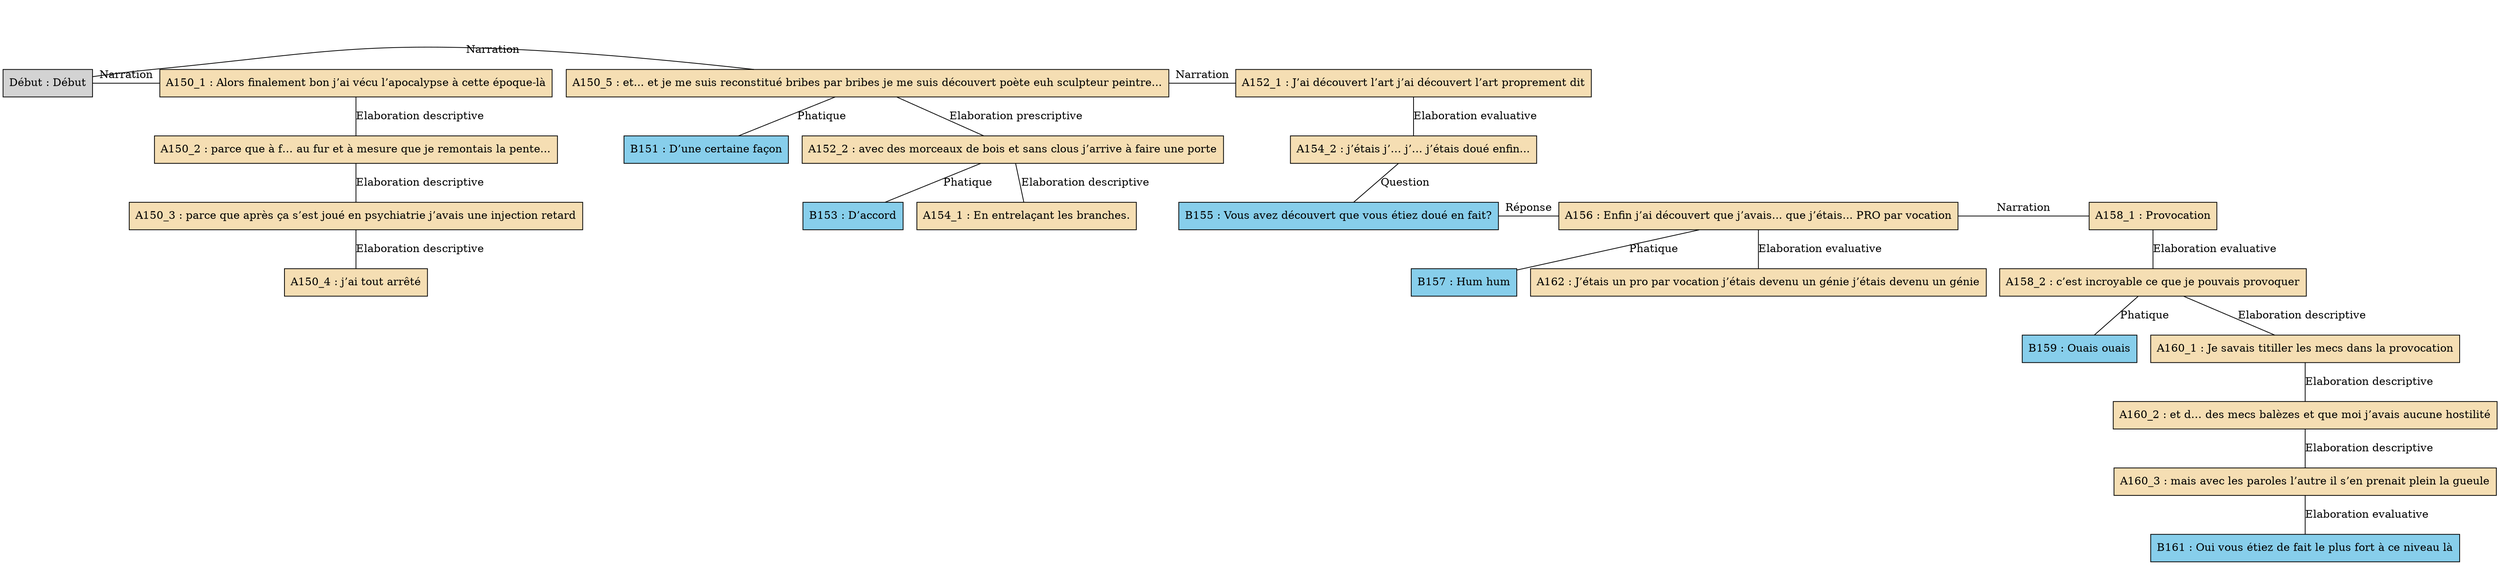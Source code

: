 digraph "Provocation_-_A01" {
	node [shape=box style=filled]
	newrank=true
	zero [style=invis]
	"Début" [label="Début : Début"]
	A150_1 [label="A150_1 : Alors finalement bon j’ai vécu l’apocalypse à cette époque-là" fillcolor=wheat]
	A150_2 [label="A150_2 : parce que à f… au fur et à mesure que je remontais la pente..." fillcolor=wheat]
	A150_3 [label="A150_3 : parce que après ça s’est joué en psychiatrie j’avais une injection retard" fillcolor=wheat]
	A150_4 [label="A150_4 : j’ai tout arrêté" fillcolor=wheat]
	A150_5 [label="A150_5 : et... et je me suis reconstitué bribes par bribes je me suis découvert poète euh sculpteur peintre..." fillcolor=wheat]
	B151 [label="B151 : D’une certaine façon" fillcolor=skyblue]
	A152_1 [label="A152_1 : J’ai découvert l’art j’ai découvert l’art proprement dit" fillcolor=wheat]
	A152_2 [label="A152_2 : avec des morceaux de bois et sans clous j’arrive à faire une porte" fillcolor=wheat]
	B153 [label="B153 : D’accord" fillcolor=skyblue]
	A154_1 [label="A154_1 : En entrelaçant les branches." fillcolor=wheat]
	A154_2 [label="A154_2 : j’étais j’… j’… j’étais doué enfin..." fillcolor=wheat]
	B155 [label="B155 : Vous avez découvert que vous étiez doué en fait?" fillcolor=skyblue]
	A156 [label="A156 : Enfin j’ai découvert que j’avais... que j’étais... PRO par vocation" fillcolor=wheat]
	B157 [label="B157 : Hum hum" fillcolor=skyblue]
	A158_1 [label="A158_1 : Provocation" fillcolor=wheat]
	A158_2 [label="A158_2 : c’est incroyable ce que je pouvais provoquer" fillcolor=wheat]
	B159 [label="B159 : Ouais ouais" fillcolor=skyblue]
	A160_1 [label="A160_1 : Je savais titiller les mecs dans la provocation" fillcolor=wheat]
	A160_2 [label="A160_2 : et d… des mecs balèzes et que moi j’avais aucune hostilité" fillcolor=wheat]
	A160_3 [label="A160_3 : mais avec les paroles l’autre il s’en prenait plein la gueule" fillcolor=wheat]
	B161 [label="B161 : Oui vous étiez de fait le plus fort à ce niveau là" fillcolor=skyblue]
	A162 [label="A162 : J’étais un pro par vocation j’étais devenu un génie j’étais devenu un génie" fillcolor=wheat]
	zero -> "Début" [label="" style=invis]
	zero -> A150_1 [style=invis weight=1]
	"Début" -> A150_1 [label=Narration constraint=false dir=none]
	A150_1 -> A150_2 [label="Elaboration descriptive" dir=none weight=2]
	A150_2 -> A150_3 [label="Elaboration descriptive" dir=none weight=2]
	A150_3 -> A150_4 [label="Elaboration descriptive" dir=none weight=2]
	zero -> A150_5 [style=invis weight=1]
	"Début" -> A150_5 [label=Narration constraint=false dir=none]
	A150_5 -> B151 [label=Phatique dir=none weight=2]
	zero -> A152_1 [style=invis weight=1]
	A150_5 -> A152_1 [label=Narration constraint=false dir=none]
	A150_5 -> A152_2 [label="Elaboration prescriptive" dir=none weight=2]
	A152_2 -> B153 [label=Phatique dir=none weight=2]
	A152_2 -> A154_1 [label="Elaboration descriptive" dir=none weight=2]
	A152_1 -> A154_2 [label="Elaboration evaluative" dir=none weight=2]
	A154_2 -> B155 [label=Question dir=none weight=2]
	A154_2 -> A156 [style=invis weight=1]
	B155 -> A156 [label="Réponse" constraint=false dir=none]
	A156 -> B157 [label=Phatique dir=none weight=2]
	A154_2 -> A158_1 [style=invis weight=1]
	A156 -> A158_1 [label=Narration constraint=false dir=none]
	A158_1 -> A158_2 [label="Elaboration evaluative" dir=none weight=2]
	A158_2 -> B159 [label=Phatique dir=none weight=2]
	A158_2 -> A160_1 [label="Elaboration descriptive" dir=none weight=2]
	A160_1 -> A160_2 [label="Elaboration descriptive" dir=none weight=2]
	A160_2 -> A160_3 [label="Elaboration descriptive" dir=none weight=2]
	A160_3 -> B161 [label="Elaboration evaluative" dir=none weight=2]
	A156 -> A162 [label="Elaboration evaluative" dir=none weight=2]
}
